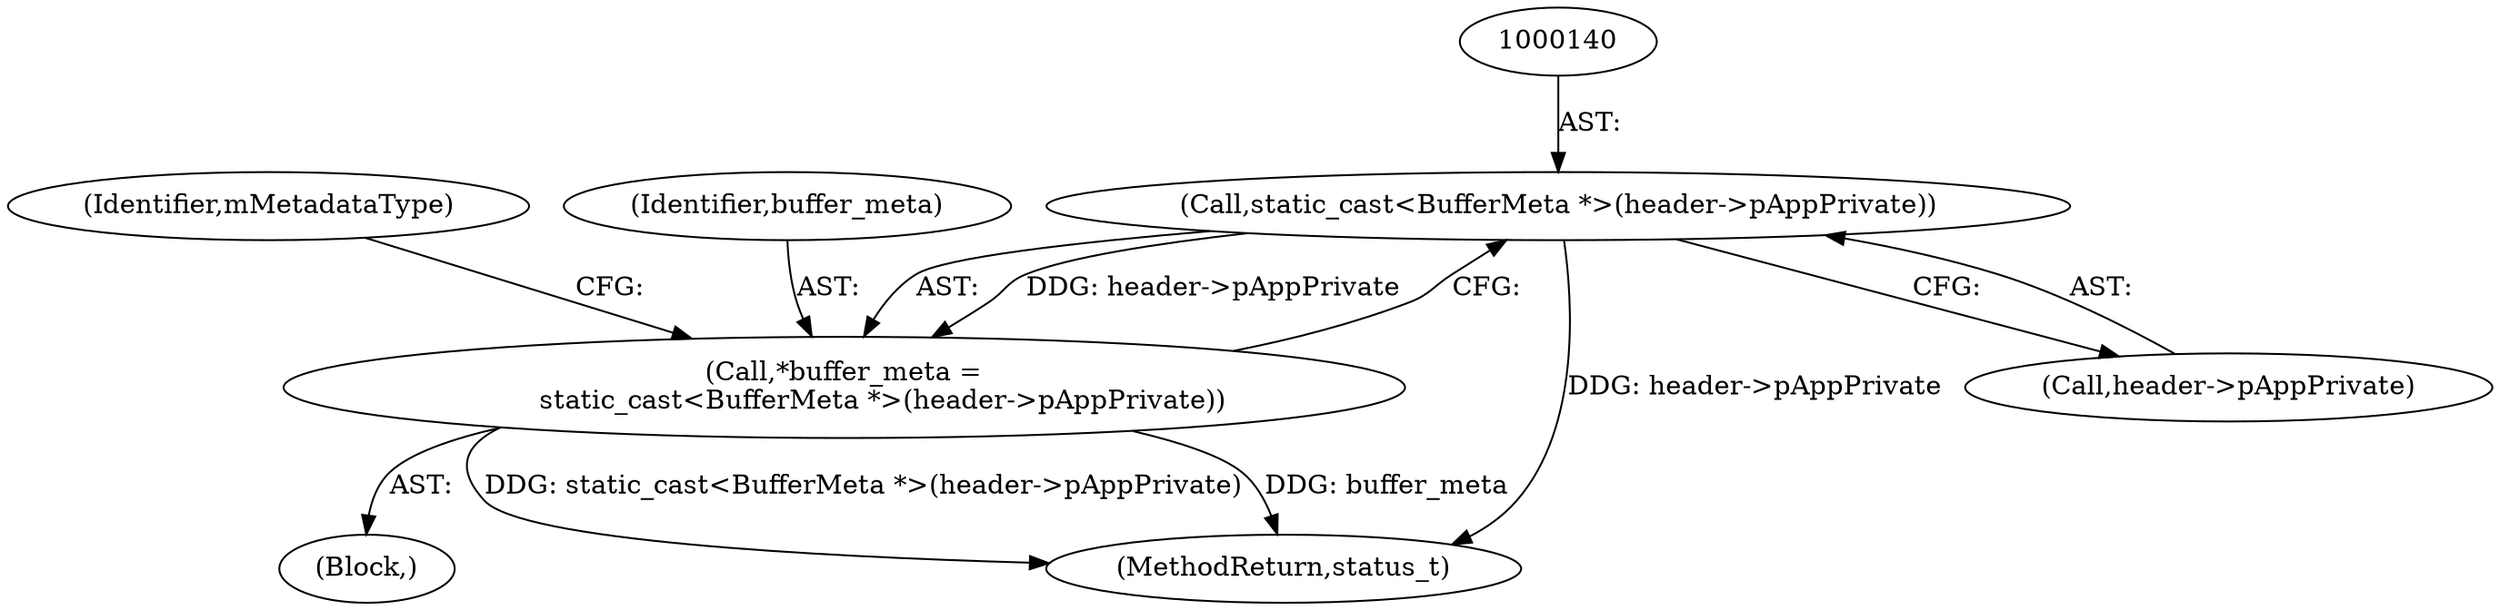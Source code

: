 digraph "0_Android_2c75e1c3b98e4e94f50c63e2b7694be5f948477c@pointer" {
"1000139" [label="(Call,static_cast<BufferMeta *>(header->pAppPrivate))"];
"1000137" [label="(Call,*buffer_meta =\n         static_cast<BufferMeta *>(header->pAppPrivate))"];
"1000109" [label="(Block,)"];
"1000137" [label="(Call,*buffer_meta =\n         static_cast<BufferMeta *>(header->pAppPrivate))"];
"1000147" [label="(Identifier,mMetadataType)"];
"1000219" [label="(MethodReturn,status_t)"];
"1000139" [label="(Call,static_cast<BufferMeta *>(header->pAppPrivate))"];
"1000141" [label="(Call,header->pAppPrivate)"];
"1000138" [label="(Identifier,buffer_meta)"];
"1000139" -> "1000137"  [label="AST: "];
"1000139" -> "1000141"  [label="CFG: "];
"1000140" -> "1000139"  [label="AST: "];
"1000141" -> "1000139"  [label="AST: "];
"1000137" -> "1000139"  [label="CFG: "];
"1000139" -> "1000219"  [label="DDG: header->pAppPrivate"];
"1000139" -> "1000137"  [label="DDG: header->pAppPrivate"];
"1000137" -> "1000109"  [label="AST: "];
"1000138" -> "1000137"  [label="AST: "];
"1000147" -> "1000137"  [label="CFG: "];
"1000137" -> "1000219"  [label="DDG: static_cast<BufferMeta *>(header->pAppPrivate)"];
"1000137" -> "1000219"  [label="DDG: buffer_meta"];
}
